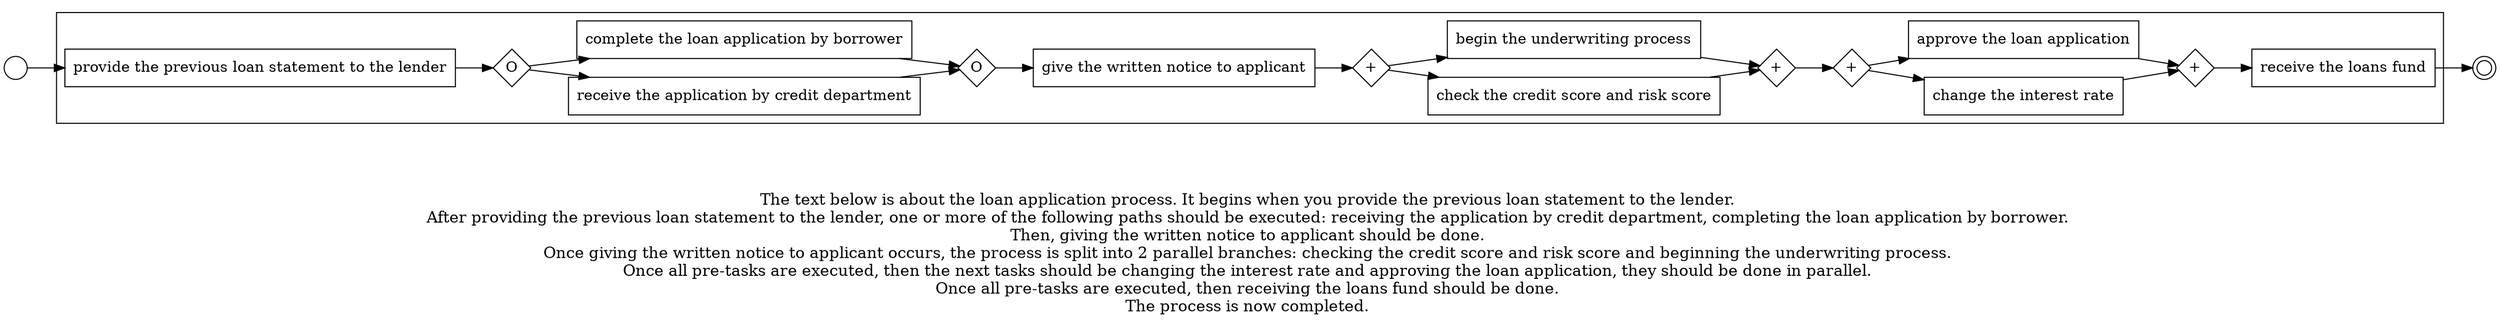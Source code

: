 digraph loan_application_process_11 {
	graph [rankdir=LR]
	START_NODE [label="" shape=circle width=0.3]
	subgraph CLUSTER_0 {
		"provide the previous loan statement to the lender" [shape=box]
		"OR_SPLIT--2. Loan application_AQSZ" [label=O fixedsize=true shape=diamond width=0.5]
		"provide the previous loan statement to the lender" -> "OR_SPLIT--2. Loan application_AQSZ"
		"receive the application by credit department" [shape=box]
		"OR_SPLIT--2. Loan application_AQSZ" -> "receive the application by credit department"
		"complete the loan application by borrower" [shape=box]
		"OR_SPLIT--2. Loan application_AQSZ" -> "complete the loan application by borrower"
		"OR_JOIN--2. Loan application_AQSZ" [label=O fixedsize=true shape=diamond width=0.5]
		"receive the application by credit department" -> "OR_JOIN--2. Loan application_AQSZ"
		"complete the loan application by borrower" -> "OR_JOIN--2. Loan application_AQSZ"
		"give the written notice to applicant" [shape=box]
		"OR_JOIN--2. Loan application_AQSZ" -> "give the written notice to applicant"
		"AND_SPLIT--4. Underwriting process_OT1Y" [label="+" fixedsize=true shape=diamond width=0.5]
		"give the written notice to applicant" -> "AND_SPLIT--4. Underwriting process_OT1Y"
		"check the credit score and risk score" [shape=box]
		"AND_SPLIT--4. Underwriting process_OT1Y" -> "check the credit score and risk score"
		"begin the underwriting process" [shape=box]
		"AND_SPLIT--4. Underwriting process_OT1Y" -> "begin the underwriting process"
		"AND_JOIN--4. Underwriting process_OT1Y" [label="+" fixedsize=true shape=diamond width=0.5]
		"check the credit score and risk score" -> "AND_JOIN--4. Underwriting process_OT1Y"
		"begin the underwriting process" -> "AND_JOIN--4. Underwriting process_OT1Y"
		"AND_SPLIT--5. Credit decision_VUH9" [label="+" fixedsize=true shape=diamond width=0.5]
		"AND_JOIN--4. Underwriting process_OT1Y" -> "AND_SPLIT--5. Credit decision_VUH9"
		"change the interest rate" [shape=box]
		"AND_SPLIT--5. Credit decision_VUH9" -> "change the interest rate"
		"approve the loan application" [shape=box]
		"AND_SPLIT--5. Credit decision_VUH9" -> "approve the loan application"
		"AND_JOIN--5. Credit decision_VUH9" [label="+" fixedsize=true shape=diamond width=0.5]
		"change the interest rate" -> "AND_JOIN--5. Credit decision_VUH9"
		"approve the loan application" -> "AND_JOIN--5. Credit decision_VUH9"
		"receive the loans fund" [shape=box]
		"AND_JOIN--5. Credit decision_VUH9" -> "receive the loans fund"
	}
	START_NODE -> "provide the previous loan statement to the lender"
	END_NODE [label="" shape=doublecircle width=0.2]
	"receive the loans fund" -> END_NODE
	fontsize=15 label="\n\n
The text below is about the loan application process. It begins when you provide the previous loan statement to the lender. 
After providing the previous loan statement to the lender, one or more of the following paths should be executed: receiving the application by credit department, completing the loan application by borrower. 
Then, giving the written notice to applicant should be done. 
Once giving the written notice to applicant occurs, the process is split into 2 parallel branches: checking the credit score and risk score and beginning the underwriting process. 
Once all pre-tasks are executed, then the next tasks should be changing the interest rate and approving the loan application, they should be done in parallel. 
Once all pre-tasks are executed, then receiving the loans fund should be done. 
The process is now completed. 
"
}
